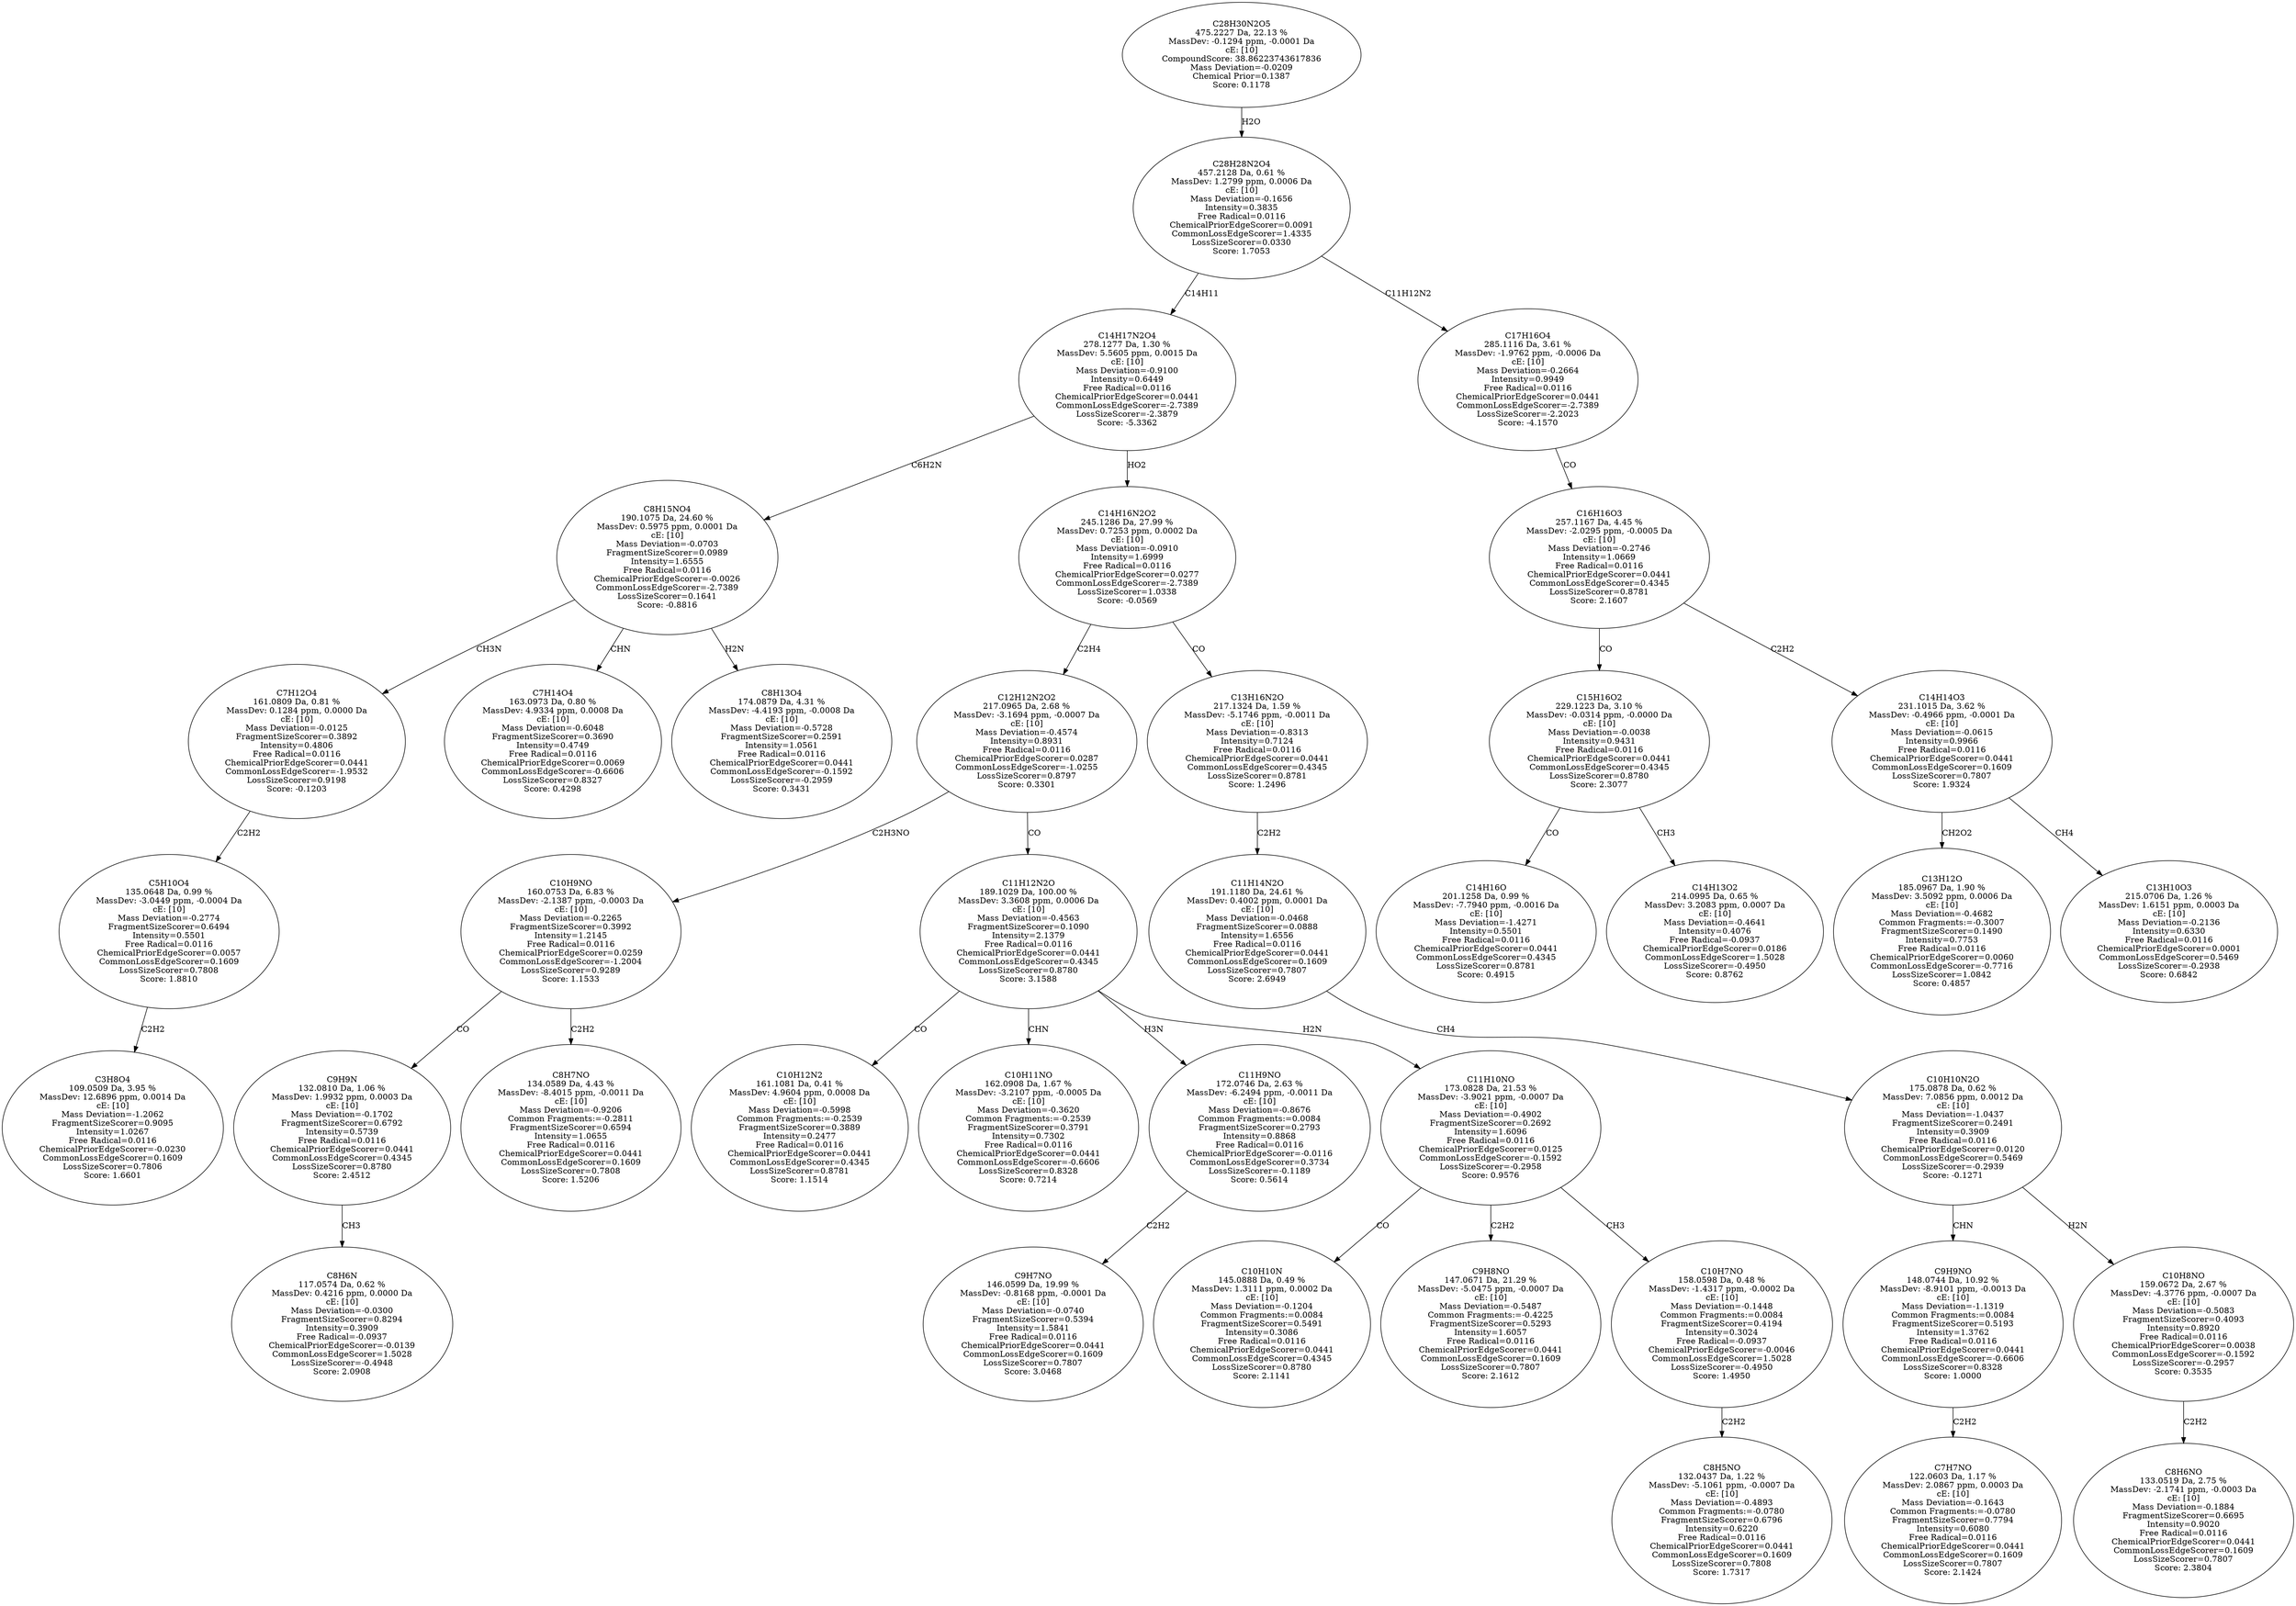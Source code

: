 strict digraph {
v1 [label="C3H8O4\n109.0509 Da, 3.95 %\nMassDev: 12.6896 ppm, 0.0014 Da\ncE: [10]\nMass Deviation=-1.2062\nFragmentSizeScorer=0.9095\nIntensity=1.0267\nFree Radical=0.0116\nChemicalPriorEdgeScorer=-0.0230\nCommonLossEdgeScorer=0.1609\nLossSizeScorer=0.7806\nScore: 1.6601"];
v2 [label="C5H10O4\n135.0648 Da, 0.99 %\nMassDev: -3.0449 ppm, -0.0004 Da\ncE: [10]\nMass Deviation=-0.2774\nFragmentSizeScorer=0.6494\nIntensity=0.5501\nFree Radical=0.0116\nChemicalPriorEdgeScorer=0.0057\nCommonLossEdgeScorer=0.1609\nLossSizeScorer=0.7808\nScore: 1.8810"];
v3 [label="C7H12O4\n161.0809 Da, 0.81 %\nMassDev: 0.1284 ppm, 0.0000 Da\ncE: [10]\nMass Deviation=-0.0125\nFragmentSizeScorer=0.3892\nIntensity=0.4806\nFree Radical=0.0116\nChemicalPriorEdgeScorer=0.0441\nCommonLossEdgeScorer=-1.9532\nLossSizeScorer=0.9198\nScore: -0.1203"];
v4 [label="C7H14O4\n163.0973 Da, 0.80 %\nMassDev: 4.9334 ppm, 0.0008 Da\ncE: [10]\nMass Deviation=-0.6048\nFragmentSizeScorer=0.3690\nIntensity=0.4749\nFree Radical=0.0116\nChemicalPriorEdgeScorer=0.0069\nCommonLossEdgeScorer=-0.6606\nLossSizeScorer=0.8327\nScore: 0.4298"];
v5 [label="C8H13O4\n174.0879 Da, 4.31 %\nMassDev: -4.4193 ppm, -0.0008 Da\ncE: [10]\nMass Deviation=-0.5728\nFragmentSizeScorer=0.2591\nIntensity=1.0561\nFree Radical=0.0116\nChemicalPriorEdgeScorer=0.0441\nCommonLossEdgeScorer=-0.1592\nLossSizeScorer=-0.2959\nScore: 0.3431"];
v6 [label="C8H15NO4\n190.1075 Da, 24.60 %\nMassDev: 0.5975 ppm, 0.0001 Da\ncE: [10]\nMass Deviation=-0.0703\nFragmentSizeScorer=0.0989\nIntensity=1.6555\nFree Radical=0.0116\nChemicalPriorEdgeScorer=-0.0026\nCommonLossEdgeScorer=-2.7389\nLossSizeScorer=0.1641\nScore: -0.8816"];
v7 [label="C8H6N\n117.0574 Da, 0.62 %\nMassDev: 0.4216 ppm, 0.0000 Da\ncE: [10]\nMass Deviation=-0.0300\nFragmentSizeScorer=0.8294\nIntensity=0.3909\nFree Radical=-0.0937\nChemicalPriorEdgeScorer=-0.0139\nCommonLossEdgeScorer=1.5028\nLossSizeScorer=-0.4948\nScore: 2.0908"];
v8 [label="C9H9N\n132.0810 Da, 1.06 %\nMassDev: 1.9932 ppm, 0.0003 Da\ncE: [10]\nMass Deviation=-0.1702\nFragmentSizeScorer=0.6792\nIntensity=0.5739\nFree Radical=0.0116\nChemicalPriorEdgeScorer=0.0441\nCommonLossEdgeScorer=0.4345\nLossSizeScorer=0.8780\nScore: 2.4512"];
v9 [label="C8H7NO\n134.0589 Da, 4.43 %\nMassDev: -8.4015 ppm, -0.0011 Da\ncE: [10]\nMass Deviation=-0.9206\nCommon Fragments:=-0.2811\nFragmentSizeScorer=0.6594\nIntensity=1.0655\nFree Radical=0.0116\nChemicalPriorEdgeScorer=0.0441\nCommonLossEdgeScorer=0.1609\nLossSizeScorer=0.7808\nScore: 1.5206"];
v10 [label="C10H9NO\n160.0753 Da, 6.83 %\nMassDev: -2.1387 ppm, -0.0003 Da\ncE: [10]\nMass Deviation=-0.2265\nFragmentSizeScorer=0.3992\nIntensity=1.2145\nFree Radical=0.0116\nChemicalPriorEdgeScorer=0.0259\nCommonLossEdgeScorer=-1.2004\nLossSizeScorer=0.9289\nScore: 1.1533"];
v11 [label="C10H12N2\n161.1081 Da, 0.41 %\nMassDev: 4.9604 ppm, 0.0008 Da\ncE: [10]\nMass Deviation=-0.5998\nCommon Fragments:=-0.2539\nFragmentSizeScorer=0.3889\nIntensity=0.2477\nFree Radical=0.0116\nChemicalPriorEdgeScorer=0.0441\nCommonLossEdgeScorer=0.4345\nLossSizeScorer=0.8781\nScore: 1.1514"];
v12 [label="C10H11NO\n162.0908 Da, 1.67 %\nMassDev: -3.2107 ppm, -0.0005 Da\ncE: [10]\nMass Deviation=-0.3620\nCommon Fragments:=-0.2539\nFragmentSizeScorer=0.3791\nIntensity=0.7302\nFree Radical=0.0116\nChemicalPriorEdgeScorer=0.0441\nCommonLossEdgeScorer=-0.6606\nLossSizeScorer=0.8328\nScore: 0.7214"];
v13 [label="C9H7NO\n146.0599 Da, 19.99 %\nMassDev: -0.8168 ppm, -0.0001 Da\ncE: [10]\nMass Deviation=-0.0740\nFragmentSizeScorer=0.5394\nIntensity=1.5841\nFree Radical=0.0116\nChemicalPriorEdgeScorer=0.0441\nCommonLossEdgeScorer=0.1609\nLossSizeScorer=0.7807\nScore: 3.0468"];
v14 [label="C11H9NO\n172.0746 Da, 2.63 %\nMassDev: -6.2494 ppm, -0.0011 Da\ncE: [10]\nMass Deviation=-0.8676\nCommon Fragments:=0.0084\nFragmentSizeScorer=0.2793\nIntensity=0.8868\nFree Radical=0.0116\nChemicalPriorEdgeScorer=-0.0116\nCommonLossEdgeScorer=0.3734\nLossSizeScorer=-0.1189\nScore: 0.5614"];
v15 [label="C10H10N\n145.0888 Da, 0.49 %\nMassDev: 1.3111 ppm, 0.0002 Da\ncE: [10]\nMass Deviation=-0.1204\nCommon Fragments:=0.0084\nFragmentSizeScorer=0.5491\nIntensity=0.3086\nFree Radical=0.0116\nChemicalPriorEdgeScorer=0.0441\nCommonLossEdgeScorer=0.4345\nLossSizeScorer=0.8780\nScore: 2.1141"];
v16 [label="C9H8NO\n147.0671 Da, 21.29 %\nMassDev: -5.0475 ppm, -0.0007 Da\ncE: [10]\nMass Deviation=-0.5487\nCommon Fragments:=-0.4225\nFragmentSizeScorer=0.5293\nIntensity=1.6057\nFree Radical=0.0116\nChemicalPriorEdgeScorer=0.0441\nCommonLossEdgeScorer=0.1609\nLossSizeScorer=0.7807\nScore: 2.1612"];
v17 [label="C8H5NO\n132.0437 Da, 1.22 %\nMassDev: -5.1061 ppm, -0.0007 Da\ncE: [10]\nMass Deviation=-0.4893\nCommon Fragments:=-0.0780\nFragmentSizeScorer=0.6796\nIntensity=0.6220\nFree Radical=0.0116\nChemicalPriorEdgeScorer=0.0441\nCommonLossEdgeScorer=0.1609\nLossSizeScorer=0.7808\nScore: 1.7317"];
v18 [label="C10H7NO\n158.0598 Da, 0.48 %\nMassDev: -1.4317 ppm, -0.0002 Da\ncE: [10]\nMass Deviation=-0.1448\nCommon Fragments:=0.0084\nFragmentSizeScorer=0.4194\nIntensity=0.3024\nFree Radical=-0.0937\nChemicalPriorEdgeScorer=-0.0046\nCommonLossEdgeScorer=1.5028\nLossSizeScorer=-0.4950\nScore: 1.4950"];
v19 [label="C11H10NO\n173.0828 Da, 21.53 %\nMassDev: -3.9021 ppm, -0.0007 Da\ncE: [10]\nMass Deviation=-0.4902\nFragmentSizeScorer=0.2692\nIntensity=1.6096\nFree Radical=0.0116\nChemicalPriorEdgeScorer=0.0125\nCommonLossEdgeScorer=-0.1592\nLossSizeScorer=-0.2958\nScore: 0.9576"];
v20 [label="C11H12N2O\n189.1029 Da, 100.00 %\nMassDev: 3.3608 ppm, 0.0006 Da\ncE: [10]\nMass Deviation=-0.4563\nFragmentSizeScorer=0.1090\nIntensity=2.1379\nFree Radical=0.0116\nChemicalPriorEdgeScorer=0.0441\nCommonLossEdgeScorer=0.4345\nLossSizeScorer=0.8780\nScore: 3.1588"];
v21 [label="C12H12N2O2\n217.0965 Da, 2.68 %\nMassDev: -3.1694 ppm, -0.0007 Da\ncE: [10]\nMass Deviation=-0.4574\nIntensity=0.8931\nFree Radical=0.0116\nChemicalPriorEdgeScorer=0.0287\nCommonLossEdgeScorer=-1.0255\nLossSizeScorer=0.8797\nScore: 0.3301"];
v22 [label="C7H7NO\n122.0603 Da, 1.17 %\nMassDev: 2.0867 ppm, 0.0003 Da\ncE: [10]\nMass Deviation=-0.1643\nCommon Fragments:=-0.0780\nFragmentSizeScorer=0.7794\nIntensity=0.6080\nFree Radical=0.0116\nChemicalPriorEdgeScorer=0.0441\nCommonLossEdgeScorer=0.1609\nLossSizeScorer=0.7807\nScore: 2.1424"];
v23 [label="C9H9NO\n148.0744 Da, 10.92 %\nMassDev: -8.9101 ppm, -0.0013 Da\ncE: [10]\nMass Deviation=-1.1319\nCommon Fragments:=0.0084\nFragmentSizeScorer=0.5193\nIntensity=1.3762\nFree Radical=0.0116\nChemicalPriorEdgeScorer=0.0441\nCommonLossEdgeScorer=-0.6606\nLossSizeScorer=0.8328\nScore: 1.0000"];
v24 [label="C8H6NO\n133.0519 Da, 2.75 %\nMassDev: -2.1741 ppm, -0.0003 Da\ncE: [10]\nMass Deviation=-0.1884\nFragmentSizeScorer=0.6695\nIntensity=0.9020\nFree Radical=0.0116\nChemicalPriorEdgeScorer=0.0441\nCommonLossEdgeScorer=0.1609\nLossSizeScorer=0.7807\nScore: 2.3804"];
v25 [label="C10H8NO\n159.0672 Da, 2.67 %\nMassDev: -4.3776 ppm, -0.0007 Da\ncE: [10]\nMass Deviation=-0.5083\nFragmentSizeScorer=0.4093\nIntensity=0.8920\nFree Radical=0.0116\nChemicalPriorEdgeScorer=0.0038\nCommonLossEdgeScorer=-0.1592\nLossSizeScorer=-0.2957\nScore: 0.3535"];
v26 [label="C10H10N2O\n175.0878 Da, 0.62 %\nMassDev: 7.0856 ppm, 0.0012 Da\ncE: [10]\nMass Deviation=-1.0437\nFragmentSizeScorer=0.2491\nIntensity=0.3909\nFree Radical=0.0116\nChemicalPriorEdgeScorer=0.0120\nCommonLossEdgeScorer=0.5469\nLossSizeScorer=-0.2939\nScore: -0.1271"];
v27 [label="C11H14N2O\n191.1180 Da, 24.61 %\nMassDev: 0.4002 ppm, 0.0001 Da\ncE: [10]\nMass Deviation=-0.0468\nFragmentSizeScorer=0.0888\nIntensity=1.6556\nFree Radical=0.0116\nChemicalPriorEdgeScorer=0.0441\nCommonLossEdgeScorer=0.1609\nLossSizeScorer=0.7807\nScore: 2.6949"];
v28 [label="C13H16N2O\n217.1324 Da, 1.59 %\nMassDev: -5.1746 ppm, -0.0011 Da\ncE: [10]\nMass Deviation=-0.8313\nIntensity=0.7124\nFree Radical=0.0116\nChemicalPriorEdgeScorer=0.0441\nCommonLossEdgeScorer=0.4345\nLossSizeScorer=0.8781\nScore: 1.2496"];
v29 [label="C14H16N2O2\n245.1286 Da, 27.99 %\nMassDev: 0.7253 ppm, 0.0002 Da\ncE: [10]\nMass Deviation=-0.0910\nIntensity=1.6999\nFree Radical=0.0116\nChemicalPriorEdgeScorer=0.0277\nCommonLossEdgeScorer=-2.7389\nLossSizeScorer=1.0338\nScore: -0.0569"];
v30 [label="C14H17N2O4\n278.1277 Da, 1.30 %\nMassDev: 5.5605 ppm, 0.0015 Da\ncE: [10]\nMass Deviation=-0.9100\nIntensity=0.6449\nFree Radical=0.0116\nChemicalPriorEdgeScorer=0.0441\nCommonLossEdgeScorer=-2.7389\nLossSizeScorer=-2.3879\nScore: -5.3362"];
v31 [label="C14H16O\n201.1258 Da, 0.99 %\nMassDev: -7.7940 ppm, -0.0016 Da\ncE: [10]\nMass Deviation=-1.4271\nIntensity=0.5501\nFree Radical=0.0116\nChemicalPriorEdgeScorer=0.0441\nCommonLossEdgeScorer=0.4345\nLossSizeScorer=0.8781\nScore: 0.4915"];
v32 [label="C14H13O2\n214.0995 Da, 0.65 %\nMassDev: 3.2083 ppm, 0.0007 Da\ncE: [10]\nMass Deviation=-0.4641\nIntensity=0.4076\nFree Radical=-0.0937\nChemicalPriorEdgeScorer=0.0186\nCommonLossEdgeScorer=1.5028\nLossSizeScorer=-0.4950\nScore: 0.8762"];
v33 [label="C15H16O2\n229.1223 Da, 3.10 %\nMassDev: -0.0314 ppm, -0.0000 Da\ncE: [10]\nMass Deviation=-0.0038\nIntensity=0.9431\nFree Radical=0.0116\nChemicalPriorEdgeScorer=0.0441\nCommonLossEdgeScorer=0.4345\nLossSizeScorer=0.8780\nScore: 2.3077"];
v34 [label="C13H12O\n185.0967 Da, 1.90 %\nMassDev: 3.5092 ppm, 0.0006 Da\ncE: [10]\nMass Deviation=-0.4682\nCommon Fragments:=-0.3007\nFragmentSizeScorer=0.1490\nIntensity=0.7753\nFree Radical=0.0116\nChemicalPriorEdgeScorer=0.0060\nCommonLossEdgeScorer=-0.7716\nLossSizeScorer=1.0842\nScore: 0.4857"];
v35 [label="C13H10O3\n215.0706 Da, 1.26 %\nMassDev: 1.6151 ppm, 0.0003 Da\ncE: [10]\nMass Deviation=-0.2136\nIntensity=0.6330\nFree Radical=0.0116\nChemicalPriorEdgeScorer=0.0001\nCommonLossEdgeScorer=0.5469\nLossSizeScorer=-0.2938\nScore: 0.6842"];
v36 [label="C14H14O3\n231.1015 Da, 3.62 %\nMassDev: -0.4966 ppm, -0.0001 Da\ncE: [10]\nMass Deviation=-0.0615\nIntensity=0.9966\nFree Radical=0.0116\nChemicalPriorEdgeScorer=0.0441\nCommonLossEdgeScorer=0.1609\nLossSizeScorer=0.7807\nScore: 1.9324"];
v37 [label="C16H16O3\n257.1167 Da, 4.45 %\nMassDev: -2.0295 ppm, -0.0005 Da\ncE: [10]\nMass Deviation=-0.2746\nIntensity=1.0669\nFree Radical=0.0116\nChemicalPriorEdgeScorer=0.0441\nCommonLossEdgeScorer=0.4345\nLossSizeScorer=0.8781\nScore: 2.1607"];
v38 [label="C17H16O4\n285.1116 Da, 3.61 %\nMassDev: -1.9762 ppm, -0.0006 Da\ncE: [10]\nMass Deviation=-0.2664\nIntensity=0.9949\nFree Radical=0.0116\nChemicalPriorEdgeScorer=0.0441\nCommonLossEdgeScorer=-2.7389\nLossSizeScorer=-2.2023\nScore: -4.1570"];
v39 [label="C28H28N2O4\n457.2128 Da, 0.61 %\nMassDev: 1.2799 ppm, 0.0006 Da\ncE: [10]\nMass Deviation=-0.1656\nIntensity=0.3835\nFree Radical=0.0116\nChemicalPriorEdgeScorer=0.0091\nCommonLossEdgeScorer=1.4335\nLossSizeScorer=0.0330\nScore: 1.7053"];
v40 [label="C28H30N2O5\n475.2227 Da, 22.13 %\nMassDev: -0.1294 ppm, -0.0001 Da\ncE: [10]\nCompoundScore: 38.86223743617836\nMass Deviation=-0.0209\nChemical Prior=0.1387\nScore: 0.1178"];
v2 -> v1 [label="C2H2"];
v3 -> v2 [label="C2H2"];
v6 -> v3 [label="CH3N"];
v6 -> v4 [label="CHN"];
v6 -> v5 [label="H2N"];
v30 -> v6 [label="C6H2N"];
v8 -> v7 [label="CH3"];
v10 -> v8 [label="CO"];
v10 -> v9 [label="C2H2"];
v21 -> v10 [label="C2H3NO"];
v20 -> v11 [label="CO"];
v20 -> v12 [label="CHN"];
v14 -> v13 [label="C2H2"];
v20 -> v14 [label="H3N"];
v19 -> v15 [label="CO"];
v19 -> v16 [label="C2H2"];
v18 -> v17 [label="C2H2"];
v19 -> v18 [label="CH3"];
v20 -> v19 [label="H2N"];
v21 -> v20 [label="CO"];
v29 -> v21 [label="C2H4"];
v23 -> v22 [label="C2H2"];
v26 -> v23 [label="CHN"];
v25 -> v24 [label="C2H2"];
v26 -> v25 [label="H2N"];
v27 -> v26 [label="CH4"];
v28 -> v27 [label="C2H2"];
v29 -> v28 [label="CO"];
v30 -> v29 [label="HO2"];
v39 -> v30 [label="C14H11"];
v33 -> v31 [label="CO"];
v33 -> v32 [label="CH3"];
v37 -> v33 [label="CO"];
v36 -> v34 [label="CH2O2"];
v36 -> v35 [label="CH4"];
v37 -> v36 [label="C2H2"];
v38 -> v37 [label="CO"];
v39 -> v38 [label="C11H12N2"];
v40 -> v39 [label="H2O"];
}
